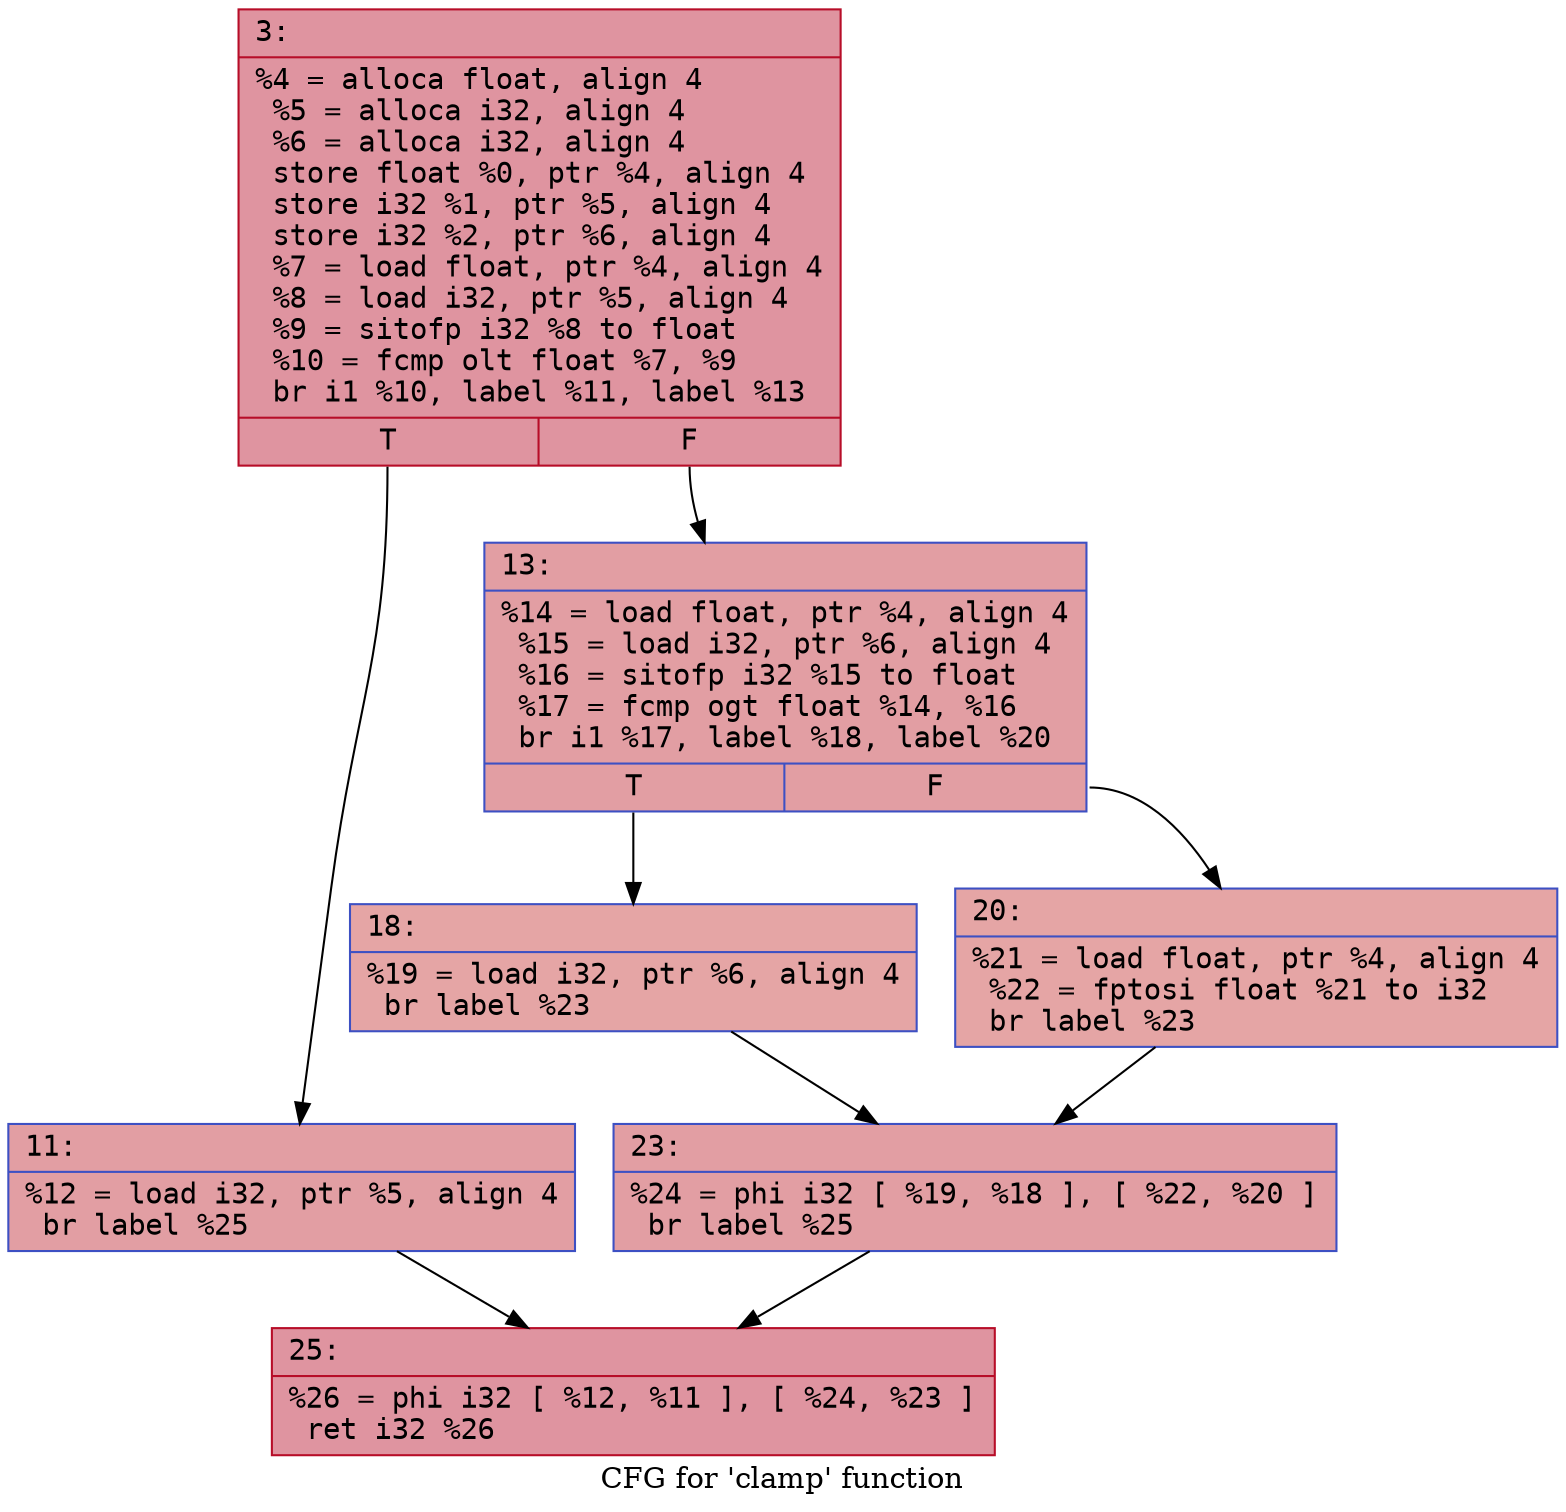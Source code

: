 digraph "CFG for 'clamp' function" {
	label="CFG for 'clamp' function";

	Node0x60000159e1c0 [shape=record,color="#b70d28ff", style=filled, fillcolor="#b70d2870" fontname="Courier",label="{3:\l|  %4 = alloca float, align 4\l  %5 = alloca i32, align 4\l  %6 = alloca i32, align 4\l  store float %0, ptr %4, align 4\l  store i32 %1, ptr %5, align 4\l  store i32 %2, ptr %6, align 4\l  %7 = load float, ptr %4, align 4\l  %8 = load i32, ptr %5, align 4\l  %9 = sitofp i32 %8 to float\l  %10 = fcmp olt float %7, %9\l  br i1 %10, label %11, label %13\l|{<s0>T|<s1>F}}"];
	Node0x60000159e1c0:s0 -> Node0x60000159e530[tooltip="3 -> 11\nProbability 50.00%" ];
	Node0x60000159e1c0:s1 -> Node0x60000159e580[tooltip="3 -> 13\nProbability 50.00%" ];
	Node0x60000159e530 [shape=record,color="#3d50c3ff", style=filled, fillcolor="#be242e70" fontname="Courier",label="{11:\l|  %12 = load i32, ptr %5, align 4\l  br label %25\l}"];
	Node0x60000159e530 -> Node0x60000159e6c0[tooltip="11 -> 25\nProbability 100.00%" ];
	Node0x60000159e580 [shape=record,color="#3d50c3ff", style=filled, fillcolor="#be242e70" fontname="Courier",label="{13:\l|  %14 = load float, ptr %4, align 4\l  %15 = load i32, ptr %6, align 4\l  %16 = sitofp i32 %15 to float\l  %17 = fcmp ogt float %14, %16\l  br i1 %17, label %18, label %20\l|{<s0>T|<s1>F}}"];
	Node0x60000159e580:s0 -> Node0x60000159e5d0[tooltip="13 -> 18\nProbability 50.00%" ];
	Node0x60000159e580:s1 -> Node0x60000159e620[tooltip="13 -> 20\nProbability 50.00%" ];
	Node0x60000159e5d0 [shape=record,color="#3d50c3ff", style=filled, fillcolor="#c5333470" fontname="Courier",label="{18:\l|  %19 = load i32, ptr %6, align 4\l  br label %23\l}"];
	Node0x60000159e5d0 -> Node0x60000159e670[tooltip="18 -> 23\nProbability 100.00%" ];
	Node0x60000159e620 [shape=record,color="#3d50c3ff", style=filled, fillcolor="#c5333470" fontname="Courier",label="{20:\l|  %21 = load float, ptr %4, align 4\l  %22 = fptosi float %21 to i32\l  br label %23\l}"];
	Node0x60000159e620 -> Node0x60000159e670[tooltip="20 -> 23\nProbability 100.00%" ];
	Node0x60000159e670 [shape=record,color="#3d50c3ff", style=filled, fillcolor="#be242e70" fontname="Courier",label="{23:\l|  %24 = phi i32 [ %19, %18 ], [ %22, %20 ]\l  br label %25\l}"];
	Node0x60000159e670 -> Node0x60000159e6c0[tooltip="23 -> 25\nProbability 100.00%" ];
	Node0x60000159e6c0 [shape=record,color="#b70d28ff", style=filled, fillcolor="#b70d2870" fontname="Courier",label="{25:\l|  %26 = phi i32 [ %12, %11 ], [ %24, %23 ]\l  ret i32 %26\l}"];
}
